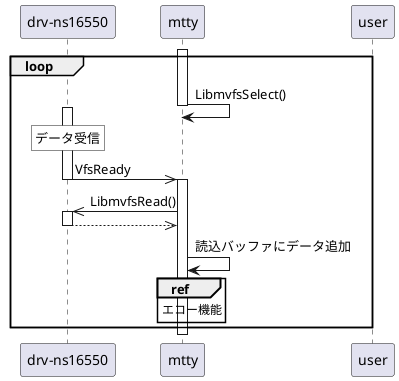 @startuml

participant drv as "drv-ns16550"
participant mtty
participant user

activate mtty

loop
    mtty -> mtty: LibmvfsSelect()
    deactivate mtty

    activate drv
    rnote over drv #FFFFFF: データ受信
    drv ->> mtty: VfsReady
    deactivate drv
    activate mtty

    drv <<- mtty: LibmvfsRead()
    activate drv

    drv -->> mtty:
    deactivate drv

    mtty -> mtty: 読込バッファにデータ追加

    ref over mtty: エコー機能
end
deactivate mtty

@enduml
